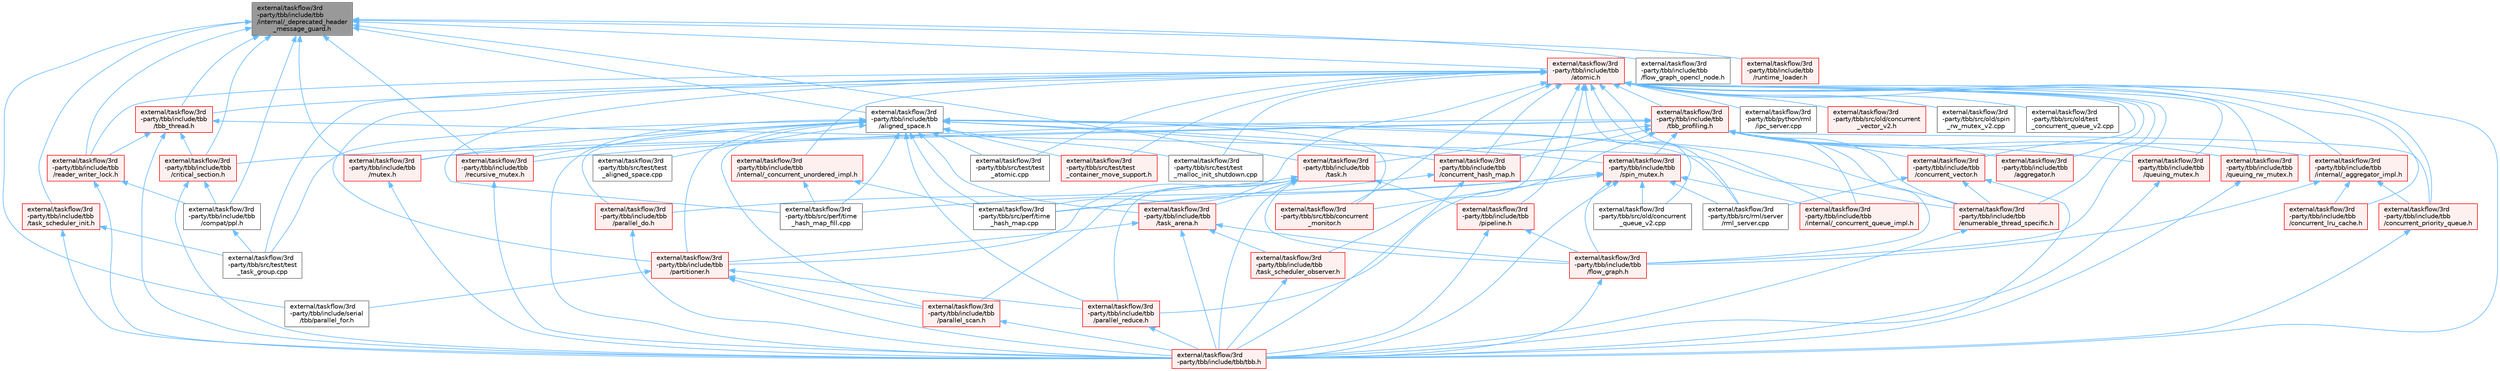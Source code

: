 digraph "external/taskflow/3rd-party/tbb/include/tbb/internal/_deprecated_header_message_guard.h"
{
 // LATEX_PDF_SIZE
  bgcolor="transparent";
  edge [fontname=Helvetica,fontsize=10,labelfontname=Helvetica,labelfontsize=10];
  node [fontname=Helvetica,fontsize=10,shape=box,height=0.2,width=0.4];
  Node1 [id="Node000001",label="external/taskflow/3rd\l-party/tbb/include/tbb\l/internal/_deprecated_header\l_message_guard.h",height=0.2,width=0.4,color="gray40", fillcolor="grey60", style="filled", fontcolor="black",tooltip=" "];
  Node1 -> Node2 [id="edge140_Node000001_Node000002",dir="back",color="steelblue1",style="solid",tooltip=" "];
  Node2 [id="Node000002",label="external/taskflow/3rd\l-party/tbb/include/serial\l/tbb/parallel_for.h",height=0.2,width=0.4,color="grey40", fillcolor="white", style="filled",URL="$serial_2tbb_2parallel__for_8h.html",tooltip=" "];
  Node1 -> Node3 [id="edge141_Node000001_Node000003",dir="back",color="steelblue1",style="solid",tooltip=" "];
  Node3 [id="Node000003",label="external/taskflow/3rd\l-party/tbb/include/tbb\l/aligned_space.h",height=0.2,width=0.4,color="grey40", fillcolor="white", style="filled",URL="$aligned__space_8h.html",tooltip=" "];
  Node3 -> Node4 [id="edge142_Node000003_Node000004",dir="back",color="steelblue1",style="solid",tooltip=" "];
  Node4 [id="Node000004",label="external/taskflow/3rd\l-party/tbb/include/tbb\l/concurrent_hash_map.h",height=0.2,width=0.4,color="red", fillcolor="#FFF0F0", style="filled",URL="$concurrent__hash__map_8h.html",tooltip=" "];
  Node4 -> Node7 [id="edge143_Node000004_Node000007",dir="back",color="steelblue1",style="solid",tooltip=" "];
  Node7 [id="Node000007",label="external/taskflow/3rd\l-party/tbb/include/tbb/tbb.h",height=0.2,width=0.4,color="red", fillcolor="#FFF0F0", style="filled",URL="$tbb_8h.html",tooltip=" "];
  Node4 -> Node10 [id="edge144_Node000004_Node000010",dir="back",color="steelblue1",style="solid",tooltip=" "];
  Node10 [id="Node000010",label="external/taskflow/3rd\l-party/tbb/src/perf/time\l_hash_map.cpp",height=0.2,width=0.4,color="grey40", fillcolor="white", style="filled",URL="$time__hash__map_8cpp.html",tooltip=" "];
  Node3 -> Node13 [id="edge145_Node000003_Node000013",dir="back",color="steelblue1",style="solid",tooltip=" "];
  Node13 [id="Node000013",label="external/taskflow/3rd\l-party/tbb/include/tbb\l/enumerable_thread_specific.h",height=0.2,width=0.4,color="red", fillcolor="#FFF0F0", style="filled",URL="$enumerable__thread__specific_8h.html",tooltip=" "];
  Node13 -> Node7 [id="edge146_Node000013_Node000007",dir="back",color="steelblue1",style="solid",tooltip=" "];
  Node3 -> Node40 [id="edge147_Node000003_Node000040",dir="back",color="steelblue1",style="solid",tooltip=" "];
  Node40 [id="Node000040",label="external/taskflow/3rd\l-party/tbb/include/tbb\l/mutex.h",height=0.2,width=0.4,color="red", fillcolor="#FFF0F0", style="filled",URL="$mutex_8h.html",tooltip=" "];
  Node40 -> Node7 [id="edge148_Node000040_Node000007",dir="back",color="steelblue1",style="solid",tooltip=" "];
  Node3 -> Node76 [id="edge149_Node000003_Node000076",dir="back",color="steelblue1",style="solid",tooltip=" "];
  Node76 [id="Node000076",label="external/taskflow/3rd\l-party/tbb/include/tbb\l/parallel_do.h",height=0.2,width=0.4,color="red", fillcolor="#FFF0F0", style="filled",URL="$parallel__do_8h.html",tooltip=" "];
  Node76 -> Node7 [id="edge150_Node000076_Node000007",dir="back",color="steelblue1",style="solid",tooltip=" "];
  Node3 -> Node82 [id="edge151_Node000003_Node000082",dir="back",color="steelblue1",style="solid",tooltip=" "];
  Node82 [id="Node000082",label="external/taskflow/3rd\l-party/tbb/include/tbb\l/parallel_reduce.h",height=0.2,width=0.4,color="red", fillcolor="#FFF0F0", style="filled",URL="$parallel__reduce_8h.html",tooltip=" "];
  Node82 -> Node7 [id="edge152_Node000082_Node000007",dir="back",color="steelblue1",style="solid",tooltip=" "];
  Node3 -> Node89 [id="edge153_Node000003_Node000089",dir="back",color="steelblue1",style="solid",tooltip=" "];
  Node89 [id="Node000089",label="external/taskflow/3rd\l-party/tbb/include/tbb\l/parallel_scan.h",height=0.2,width=0.4,color="red", fillcolor="#FFF0F0", style="filled",URL="$parallel__scan_8h.html",tooltip=" "];
  Node89 -> Node7 [id="edge154_Node000089_Node000007",dir="back",color="steelblue1",style="solid",tooltip=" "];
  Node3 -> Node92 [id="edge155_Node000003_Node000092",dir="back",color="steelblue1",style="solid",tooltip=" "];
  Node92 [id="Node000092",label="external/taskflow/3rd\l-party/tbb/include/tbb\l/partitioner.h",height=0.2,width=0.4,color="red", fillcolor="#FFF0F0", style="filled",URL="$partitioner_8h.html",tooltip=" "];
  Node92 -> Node2 [id="edge156_Node000092_Node000002",dir="back",color="steelblue1",style="solid",tooltip=" "];
  Node92 -> Node82 [id="edge157_Node000092_Node000082",dir="back",color="steelblue1",style="solid",tooltip=" "];
  Node92 -> Node89 [id="edge158_Node000092_Node000089",dir="back",color="steelblue1",style="solid",tooltip=" "];
  Node92 -> Node7 [id="edge159_Node000092_Node000007",dir="back",color="steelblue1",style="solid",tooltip=" "];
  Node3 -> Node104 [id="edge160_Node000003_Node000104",dir="back",color="steelblue1",style="solid",tooltip=" "];
  Node104 [id="Node000104",label="external/taskflow/3rd\l-party/tbb/include/tbb\l/recursive_mutex.h",height=0.2,width=0.4,color="red", fillcolor="#FFF0F0", style="filled",URL="$recursive__mutex_8h.html",tooltip=" "];
  Node104 -> Node7 [id="edge161_Node000104_Node000007",dir="back",color="steelblue1",style="solid",tooltip=" "];
  Node3 -> Node106 [id="edge162_Node000003_Node000106",dir="back",color="steelblue1",style="solid",tooltip=" "];
  Node106 [id="Node000106",label="external/taskflow/3rd\l-party/tbb/include/tbb\l/spin_mutex.h",height=0.2,width=0.4,color="red", fillcolor="#FFF0F0", style="filled",URL="$external_2taskflow_23rd-party_2tbb_2include_2tbb_2spin__mutex_8h.html",tooltip=" "];
  Node106 -> Node111 [id="edge163_Node000106_Node000111",dir="back",color="steelblue1",style="solid",tooltip=" "];
  Node111 [id="Node000111",label="external/taskflow/3rd\l-party/tbb/include/tbb\l/flow_graph.h",height=0.2,width=0.4,color="red", fillcolor="#FFF0F0", style="filled",URL="$flow__graph_8h.html",tooltip="The graph related classes and functions"];
  Node111 -> Node7 [id="edge164_Node000111_Node000007",dir="back",color="steelblue1",style="solid",tooltip=" "];
  Node106 -> Node134 [id="edge165_Node000106_Node000134",dir="back",color="steelblue1",style="solid",tooltip=" "];
  Node134 [id="Node000134",label="external/taskflow/3rd\l-party/tbb/include/tbb\l/internal/_concurrent_queue_impl.h",height=0.2,width=0.4,color="red", fillcolor="#FFF0F0", style="filled",URL="$__concurrent__queue__impl_8h.html",tooltip=" "];
  Node106 -> Node7 [id="edge166_Node000106_Node000007",dir="back",color="steelblue1",style="solid",tooltip=" "];
  Node106 -> Node138 [id="edge167_Node000106_Node000138",dir="back",color="steelblue1",style="solid",tooltip=" "];
  Node138 [id="Node000138",label="external/taskflow/3rd\l-party/tbb/src/old/concurrent\l_queue_v2.cpp",height=0.2,width=0.4,color="grey40", fillcolor="white", style="filled",URL="$concurrent__queue__v2_8cpp.html",tooltip=" "];
  Node106 -> Node10 [id="edge168_Node000106_Node000010",dir="back",color="steelblue1",style="solid",tooltip=" "];
  Node106 -> Node142 [id="edge169_Node000106_Node000142",dir="back",color="steelblue1",style="solid",tooltip=" "];
  Node142 [id="Node000142",label="external/taskflow/3rd\l-party/tbb/src/perf/time\l_hash_map_fill.cpp",height=0.2,width=0.4,color="grey40", fillcolor="white", style="filled",URL="$time__hash__map__fill_8cpp.html",tooltip=" "];
  Node106 -> Node144 [id="edge170_Node000106_Node000144",dir="back",color="steelblue1",style="solid",tooltip=" "];
  Node144 [id="Node000144",label="external/taskflow/3rd\l-party/tbb/src/rml/server\l/rml_server.cpp",height=0.2,width=0.4,color="grey40", fillcolor="white", style="filled",URL="$rml__server_8cpp.html",tooltip=" "];
  Node106 -> Node145 [id="edge171_Node000106_Node000145",dir="back",color="steelblue1",style="solid",tooltip=" "];
  Node145 [id="Node000145",label="external/taskflow/3rd\l-party/tbb/src/tbb/concurrent\l_monitor.h",height=0.2,width=0.4,color="red", fillcolor="#FFF0F0", style="filled",URL="$concurrent__monitor_8h.html",tooltip=" "];
  Node3 -> Node168 [id="edge172_Node000003_Node000168",dir="back",color="steelblue1",style="solid",tooltip=" "];
  Node168 [id="Node000168",label="external/taskflow/3rd\l-party/tbb/include/tbb\l/task_arena.h",height=0.2,width=0.4,color="red", fillcolor="#FFF0F0", style="filled",URL="$task__arena_8h.html",tooltip=" "];
  Node168 -> Node111 [id="edge173_Node000168_Node000111",dir="back",color="steelblue1",style="solid",tooltip=" "];
  Node168 -> Node92 [id="edge174_Node000168_Node000092",dir="back",color="steelblue1",style="solid",tooltip=" "];
  Node168 -> Node174 [id="edge175_Node000168_Node000174",dir="back",color="steelblue1",style="solid",tooltip=" "];
  Node174 [id="Node000174",label="external/taskflow/3rd\l-party/tbb/include/tbb\l/task_scheduler_observer.h",height=0.2,width=0.4,color="red", fillcolor="#FFF0F0", style="filled",URL="$task__scheduler__observer_8h.html",tooltip=" "];
  Node174 -> Node7 [id="edge176_Node000174_Node000007",dir="back",color="steelblue1",style="solid",tooltip=" "];
  Node168 -> Node7 [id="edge177_Node000168_Node000007",dir="back",color="steelblue1",style="solid",tooltip=" "];
  Node3 -> Node7 [id="edge178_Node000003_Node000007",dir="back",color="steelblue1",style="solid",tooltip=" "];
  Node3 -> Node10 [id="edge179_Node000003_Node000010",dir="back",color="steelblue1",style="solid",tooltip=" "];
  Node3 -> Node142 [id="edge180_Node000003_Node000142",dir="back",color="steelblue1",style="solid",tooltip=" "];
  Node3 -> Node144 [id="edge181_Node000003_Node000144",dir="back",color="steelblue1",style="solid",tooltip=" "];
  Node3 -> Node145 [id="edge182_Node000003_Node000145",dir="back",color="steelblue1",style="solid",tooltip=" "];
  Node3 -> Node179 [id="edge183_Node000003_Node000179",dir="back",color="steelblue1",style="solid",tooltip=" "];
  Node179 [id="Node000179",label="external/taskflow/3rd\l-party/tbb/src/test/test\l_aligned_space.cpp",height=0.2,width=0.4,color="grey40", fillcolor="white", style="filled",URL="$test__aligned__space_8cpp.html",tooltip=" "];
  Node3 -> Node180 [id="edge184_Node000003_Node000180",dir="back",color="steelblue1",style="solid",tooltip=" "];
  Node180 [id="Node000180",label="external/taskflow/3rd\l-party/tbb/src/test/test\l_atomic.cpp",height=0.2,width=0.4,color="grey40", fillcolor="white", style="filled",URL="$test__atomic_8cpp.html",tooltip=" "];
  Node3 -> Node181 [id="edge185_Node000003_Node000181",dir="back",color="steelblue1",style="solid",tooltip=" "];
  Node181 [id="Node000181",label="external/taskflow/3rd\l-party/tbb/src/test/test\l_container_move_support.h",height=0.2,width=0.4,color="red", fillcolor="#FFF0F0", style="filled",URL="$test__container__move__support_8h.html",tooltip=" "];
  Node3 -> Node189 [id="edge186_Node000003_Node000189",dir="back",color="steelblue1",style="solid",tooltip=" "];
  Node189 [id="Node000189",label="external/taskflow/3rd\l-party/tbb/src/test/test\l_malloc_init_shutdown.cpp",height=0.2,width=0.4,color="grey40", fillcolor="white", style="filled",URL="$test__malloc__init__shutdown_8cpp.html",tooltip=" "];
  Node3 -> Node21 [id="edge187_Node000003_Node000021",dir="back",color="steelblue1",style="solid",tooltip=" "];
  Node21 [id="Node000021",label="external/taskflow/3rd\l-party/tbb/src/test/test\l_task_group.cpp",height=0.2,width=0.4,color="grey40", fillcolor="white", style="filled",URL="$test__task__group_8cpp.html",tooltip=" "];
  Node1 -> Node190 [id="edge188_Node000001_Node000190",dir="back",color="steelblue1",style="solid",tooltip=" "];
  Node190 [id="Node000190",label="external/taskflow/3rd\l-party/tbb/include/tbb\l/atomic.h",height=0.2,width=0.4,color="red", fillcolor="#FFF0F0", style="filled",URL="$external_2taskflow_23rd-party_2tbb_2include_2tbb_2atomic_8h.html",tooltip=" "];
  Node190 -> Node191 [id="edge189_Node000190_Node000191",dir="back",color="steelblue1",style="solid",tooltip=" "];
  Node191 [id="Node000191",label="external/taskflow/3rd\l-party/tbb/include/tbb\l/aggregator.h",height=0.2,width=0.4,color="red", fillcolor="#FFF0F0", style="filled",URL="$aggregator_8h.html",tooltip=" "];
  Node190 -> Node4 [id="edge190_Node000190_Node000004",dir="back",color="steelblue1",style="solid",tooltip=" "];
  Node190 -> Node193 [id="edge191_Node000190_Node000193",dir="back",color="steelblue1",style="solid",tooltip=" "];
  Node193 [id="Node000193",label="external/taskflow/3rd\l-party/tbb/include/tbb\l/concurrent_lru_cache.h",height=0.2,width=0.4,color="red", fillcolor="#FFF0F0", style="filled",URL="$concurrent__lru__cache_8h.html",tooltip=" "];
  Node190 -> Node195 [id="edge192_Node000190_Node000195",dir="back",color="steelblue1",style="solid",tooltip=" "];
  Node195 [id="Node000195",label="external/taskflow/3rd\l-party/tbb/include/tbb\l/concurrent_priority_queue.h",height=0.2,width=0.4,color="red", fillcolor="#FFF0F0", style="filled",URL="$concurrent__priority__queue_8h.html",tooltip=" "];
  Node195 -> Node7 [id="edge193_Node000195_Node000007",dir="back",color="steelblue1",style="solid",tooltip=" "];
  Node190 -> Node196 [id="edge194_Node000190_Node000196",dir="back",color="steelblue1",style="solid",tooltip=" "];
  Node196 [id="Node000196",label="external/taskflow/3rd\l-party/tbb/include/tbb\l/concurrent_vector.h",height=0.2,width=0.4,color="red", fillcolor="#FFF0F0", style="filled",URL="$concurrent__vector_8h.html",tooltip=" "];
  Node196 -> Node13 [id="edge195_Node000196_Node000013",dir="back",color="steelblue1",style="solid",tooltip=" "];
  Node196 -> Node7 [id="edge196_Node000196_Node000007",dir="back",color="steelblue1",style="solid",tooltip=" "];
  Node196 -> Node144 [id="edge197_Node000196_Node000144",dir="back",color="steelblue1",style="solid",tooltip=" "];
  Node190 -> Node13 [id="edge198_Node000190_Node000013",dir="back",color="steelblue1",style="solid",tooltip=" "];
  Node190 -> Node111 [id="edge199_Node000190_Node000111",dir="back",color="steelblue1",style="solid",tooltip=" "];
  Node190 -> Node198 [id="edge200_Node000190_Node000198",dir="back",color="steelblue1",style="solid",tooltip=" "];
  Node198 [id="Node000198",label="external/taskflow/3rd\l-party/tbb/include/tbb\l/internal/_aggregator_impl.h",height=0.2,width=0.4,color="red", fillcolor="#FFF0F0", style="filled",URL="$__aggregator__impl_8h.html",tooltip=" "];
  Node198 -> Node193 [id="edge201_Node000198_Node000193",dir="back",color="steelblue1",style="solid",tooltip=" "];
  Node198 -> Node195 [id="edge202_Node000198_Node000195",dir="back",color="steelblue1",style="solid",tooltip=" "];
  Node198 -> Node111 [id="edge203_Node000198_Node000111",dir="back",color="steelblue1",style="solid",tooltip=" "];
  Node190 -> Node134 [id="edge204_Node000190_Node000134",dir="back",color="steelblue1",style="solid",tooltip=" "];
  Node190 -> Node208 [id="edge205_Node000190_Node000208",dir="back",color="steelblue1",style="solid",tooltip=" "];
  Node208 [id="Node000208",label="external/taskflow/3rd\l-party/tbb/include/tbb\l/internal/_concurrent_unordered_impl.h",height=0.2,width=0.4,color="red", fillcolor="#FFF0F0", style="filled",URL="$__concurrent__unordered__impl_8h.html",tooltip=" "];
  Node208 -> Node10 [id="edge206_Node000208_Node000010",dir="back",color="steelblue1",style="solid",tooltip=" "];
  Node208 -> Node142 [id="edge207_Node000208_Node000142",dir="back",color="steelblue1",style="solid",tooltip=" "];
  Node190 -> Node92 [id="edge208_Node000190_Node000092",dir="back",color="steelblue1",style="solid",tooltip=" "];
  Node190 -> Node211 [id="edge209_Node000190_Node000211",dir="back",color="steelblue1",style="solid",tooltip=" "];
  Node211 [id="Node000211",label="external/taskflow/3rd\l-party/tbb/include/tbb\l/pipeline.h",height=0.2,width=0.4,color="red", fillcolor="#FFF0F0", style="filled",URL="$pipeline_8h.html",tooltip=" "];
  Node211 -> Node111 [id="edge210_Node000211_Node000111",dir="back",color="steelblue1",style="solid",tooltip=" "];
  Node211 -> Node7 [id="edge211_Node000211_Node000007",dir="back",color="steelblue1",style="solid",tooltip=" "];
  Node190 -> Node216 [id="edge212_Node000190_Node000216",dir="back",color="steelblue1",style="solid",tooltip=" "];
  Node216 [id="Node000216",label="external/taskflow/3rd\l-party/tbb/include/tbb\l/queuing_mutex.h",height=0.2,width=0.4,color="red", fillcolor="#FFF0F0", style="filled",URL="$queuing__mutex_8h.html",tooltip=" "];
  Node216 -> Node7 [id="edge213_Node000216_Node000007",dir="back",color="steelblue1",style="solid",tooltip=" "];
  Node190 -> Node218 [id="edge214_Node000190_Node000218",dir="back",color="steelblue1",style="solid",tooltip=" "];
  Node218 [id="Node000218",label="external/taskflow/3rd\l-party/tbb/include/tbb\l/queuing_rw_mutex.h",height=0.2,width=0.4,color="red", fillcolor="#FFF0F0", style="filled",URL="$queuing__rw__mutex_8h.html",tooltip=" "];
  Node218 -> Node7 [id="edge215_Node000218_Node000007",dir="back",color="steelblue1",style="solid",tooltip=" "];
  Node190 -> Node221 [id="edge216_Node000190_Node000221",dir="back",color="steelblue1",style="solid",tooltip=" "];
  Node221 [id="Node000221",label="external/taskflow/3rd\l-party/tbb/include/tbb\l/reader_writer_lock.h",height=0.2,width=0.4,color="red", fillcolor="#FFF0F0", style="filled",URL="$reader__writer__lock_8h.html",tooltip=" "];
  Node221 -> Node20 [id="edge217_Node000221_Node000020",dir="back",color="steelblue1",style="solid",tooltip=" "];
  Node20 [id="Node000020",label="external/taskflow/3rd\l-party/tbb/include/tbb\l/compat/ppl.h",height=0.2,width=0.4,color="grey40", fillcolor="white", style="filled",URL="$ppl_8h.html",tooltip=" "];
  Node20 -> Node21 [id="edge218_Node000020_Node000021",dir="back",color="steelblue1",style="solid",tooltip=" "];
  Node221 -> Node7 [id="edge219_Node000221_Node000007",dir="back",color="steelblue1",style="solid",tooltip=" "];
  Node190 -> Node174 [id="edge220_Node000190_Node000174",dir="back",color="steelblue1",style="solid",tooltip=" "];
  Node190 -> Node7 [id="edge221_Node000190_Node000007",dir="back",color="steelblue1",style="solid",tooltip=" "];
  Node190 -> Node224 [id="edge222_Node000190_Node000224",dir="back",color="steelblue1",style="solid",tooltip=" "];
  Node224 [id="Node000224",label="external/taskflow/3rd\l-party/tbb/include/tbb\l/tbb_profiling.h",height=0.2,width=0.4,color="red", fillcolor="#FFF0F0", style="filled",URL="$tbb__profiling_8h.html",tooltip=" "];
  Node224 -> Node191 [id="edge223_Node000224_Node000191",dir="back",color="steelblue1",style="solid",tooltip=" "];
  Node224 -> Node4 [id="edge224_Node000224_Node000004",dir="back",color="steelblue1",style="solid",tooltip=" "];
  Node224 -> Node195 [id="edge225_Node000224_Node000195",dir="back",color="steelblue1",style="solid",tooltip=" "];
  Node224 -> Node196 [id="edge226_Node000224_Node000196",dir="back",color="steelblue1",style="solid",tooltip=" "];
  Node224 -> Node225 [id="edge227_Node000224_Node000225",dir="back",color="steelblue1",style="solid",tooltip=" "];
  Node225 [id="Node000225",label="external/taskflow/3rd\l-party/tbb/include/tbb\l/critical_section.h",height=0.2,width=0.4,color="red", fillcolor="#FFF0F0", style="filled",URL="$critical__section_8h.html",tooltip=" "];
  Node225 -> Node20 [id="edge228_Node000225_Node000020",dir="back",color="steelblue1",style="solid",tooltip=" "];
  Node225 -> Node7 [id="edge229_Node000225_Node000007",dir="back",color="steelblue1",style="solid",tooltip=" "];
  Node224 -> Node13 [id="edge230_Node000224_Node000013",dir="back",color="steelblue1",style="solid",tooltip=" "];
  Node224 -> Node111 [id="edge231_Node000224_Node000111",dir="back",color="steelblue1",style="solid",tooltip=" "];
  Node224 -> Node198 [id="edge232_Node000224_Node000198",dir="back",color="steelblue1",style="solid",tooltip=" "];
  Node224 -> Node134 [id="edge233_Node000224_Node000134",dir="back",color="steelblue1",style="solid",tooltip=" "];
  Node224 -> Node40 [id="edge234_Node000224_Node000040",dir="back",color="steelblue1",style="solid",tooltip=" "];
  Node224 -> Node82 [id="edge235_Node000224_Node000082",dir="back",color="steelblue1",style="solid",tooltip=" "];
  Node224 -> Node216 [id="edge236_Node000224_Node000216",dir="back",color="steelblue1",style="solid",tooltip=" "];
  Node224 -> Node218 [id="edge237_Node000224_Node000218",dir="back",color="steelblue1",style="solid",tooltip=" "];
  Node224 -> Node104 [id="edge238_Node000224_Node000104",dir="back",color="steelblue1",style="solid",tooltip=" "];
  Node224 -> Node106 [id="edge239_Node000224_Node000106",dir="back",color="steelblue1",style="solid",tooltip=" "];
  Node224 -> Node233 [id="edge240_Node000224_Node000233",dir="back",color="steelblue1",style="solid",tooltip=" "];
  Node233 [id="Node000233",label="external/taskflow/3rd\l-party/tbb/include/tbb\l/task.h",height=0.2,width=0.4,color="red", fillcolor="#FFF0F0", style="filled",URL="$task_8h.html",tooltip=" "];
  Node233 -> Node111 [id="edge241_Node000233_Node000111",dir="back",color="steelblue1",style="solid",tooltip=" "];
  Node233 -> Node76 [id="edge242_Node000233_Node000076",dir="back",color="steelblue1",style="solid",tooltip=" "];
  Node233 -> Node82 [id="edge243_Node000233_Node000082",dir="back",color="steelblue1",style="solid",tooltip=" "];
  Node233 -> Node89 [id="edge244_Node000233_Node000089",dir="back",color="steelblue1",style="solid",tooltip=" "];
  Node233 -> Node92 [id="edge245_Node000233_Node000092",dir="back",color="steelblue1",style="solid",tooltip=" "];
  Node233 -> Node211 [id="edge246_Node000233_Node000211",dir="back",color="steelblue1",style="solid",tooltip=" "];
  Node233 -> Node168 [id="edge247_Node000233_Node000168",dir="back",color="steelblue1",style="solid",tooltip=" "];
  Node233 -> Node7 [id="edge248_Node000233_Node000007",dir="back",color="steelblue1",style="solid",tooltip=" "];
  Node190 -> Node261 [id="edge249_Node000190_Node000261",dir="back",color="steelblue1",style="solid",tooltip=" "];
  Node261 [id="Node000261",label="external/taskflow/3rd\l-party/tbb/include/tbb\l/tbb_thread.h",height=0.2,width=0.4,color="red", fillcolor="#FFF0F0", style="filled",URL="$tbb__thread_8h.html",tooltip=" "];
  Node261 -> Node225 [id="edge250_Node000261_Node000225",dir="back",color="steelblue1",style="solid",tooltip=" "];
  Node261 -> Node13 [id="edge251_Node000261_Node000013",dir="back",color="steelblue1",style="solid",tooltip=" "];
  Node261 -> Node221 [id="edge252_Node000261_Node000221",dir="back",color="steelblue1",style="solid",tooltip=" "];
  Node261 -> Node7 [id="edge253_Node000261_Node000007",dir="back",color="steelblue1",style="solid",tooltip=" "];
  Node190 -> Node159 [id="edge254_Node000190_Node000159",dir="back",color="steelblue1",style="solid",tooltip=" "];
  Node159 [id="Node000159",label="external/taskflow/3rd\l-party/tbb/python/rml\l/ipc_server.cpp",height=0.2,width=0.4,color="grey40", fillcolor="white", style="filled",URL="$ipc__server_8cpp.html",tooltip=" "];
  Node190 -> Node138 [id="edge255_Node000190_Node000138",dir="back",color="steelblue1",style="solid",tooltip=" "];
  Node190 -> Node265 [id="edge256_Node000190_Node000265",dir="back",color="steelblue1",style="solid",tooltip=" "];
  Node265 [id="Node000265",label="external/taskflow/3rd\l-party/tbb/src/old/concurrent\l_vector_v2.h",height=0.2,width=0.4,color="red", fillcolor="#FFF0F0", style="filled",URL="$concurrent__vector__v2_8h.html",tooltip=" "];
  Node190 -> Node267 [id="edge257_Node000190_Node000267",dir="back",color="steelblue1",style="solid",tooltip=" "];
  Node267 [id="Node000267",label="external/taskflow/3rd\l-party/tbb/src/old/spin\l_rw_mutex_v2.cpp",height=0.2,width=0.4,color="grey40", fillcolor="white", style="filled",URL="$spin__rw__mutex__v2_8cpp.html",tooltip=" "];
  Node190 -> Node268 [id="edge258_Node000190_Node000268",dir="back",color="steelblue1",style="solid",tooltip=" "];
  Node268 [id="Node000268",label="external/taskflow/3rd\l-party/tbb/src/old/test\l_concurrent_queue_v2.cpp",height=0.2,width=0.4,color="grey40", fillcolor="white", style="filled",URL="$test__concurrent__queue__v2_8cpp.html",tooltip=" "];
  Node190 -> Node10 [id="edge259_Node000190_Node000010",dir="back",color="steelblue1",style="solid",tooltip=" "];
  Node190 -> Node142 [id="edge260_Node000190_Node000142",dir="back",color="steelblue1",style="solid",tooltip=" "];
  Node190 -> Node144 [id="edge261_Node000190_Node000144",dir="back",color="steelblue1",style="solid",tooltip=" "];
  Node190 -> Node145 [id="edge262_Node000190_Node000145",dir="back",color="steelblue1",style="solid",tooltip=" "];
  Node190 -> Node180 [id="edge263_Node000190_Node000180",dir="back",color="steelblue1",style="solid",tooltip=" "];
  Node190 -> Node181 [id="edge264_Node000190_Node000181",dir="back",color="steelblue1",style="solid",tooltip=" "];
  Node190 -> Node189 [id="edge265_Node000190_Node000189",dir="back",color="steelblue1",style="solid",tooltip=" "];
  Node190 -> Node21 [id="edge266_Node000190_Node000021",dir="back",color="steelblue1",style="solid",tooltip=" "];
  Node1 -> Node20 [id="edge267_Node000001_Node000020",dir="back",color="steelblue1",style="solid",tooltip=" "];
  Node1 -> Node225 [id="edge268_Node000001_Node000225",dir="back",color="steelblue1",style="solid",tooltip=" "];
  Node1 -> Node303 [id="edge269_Node000001_Node000303",dir="back",color="steelblue1",style="solid",tooltip=" "];
  Node303 [id="Node000303",label="external/taskflow/3rd\l-party/tbb/include/tbb\l/flow_graph_opencl_node.h",height=0.2,width=0.4,color="grey40", fillcolor="white", style="filled",URL="$flow__graph__opencl__node_8h.html",tooltip=" "];
  Node1 -> Node40 [id="edge270_Node000001_Node000040",dir="back",color="steelblue1",style="solid",tooltip=" "];
  Node1 -> Node221 [id="edge271_Node000001_Node000221",dir="back",color="steelblue1",style="solid",tooltip=" "];
  Node1 -> Node104 [id="edge272_Node000001_Node000104",dir="back",color="steelblue1",style="solid",tooltip=" "];
  Node1 -> Node304 [id="edge273_Node000001_Node000304",dir="back",color="steelblue1",style="solid",tooltip=" "];
  Node304 [id="Node000304",label="external/taskflow/3rd\l-party/tbb/include/tbb\l/runtime_loader.h",height=0.2,width=0.4,color="red", fillcolor="#FFF0F0", style="filled",URL="$runtime__loader_8h.html",tooltip=" "];
  Node1 -> Node233 [id="edge274_Node000001_Node000233",dir="back",color="steelblue1",style="solid",tooltip=" "];
  Node1 -> Node306 [id="edge275_Node000001_Node000306",dir="back",color="steelblue1",style="solid",tooltip=" "];
  Node306 [id="Node000306",label="external/taskflow/3rd\l-party/tbb/include/tbb\l/task_scheduler_init.h",height=0.2,width=0.4,color="red", fillcolor="#FFF0F0", style="filled",URL="$task__scheduler__init_8h.html",tooltip=" "];
  Node306 -> Node7 [id="edge276_Node000306_Node000007",dir="back",color="steelblue1",style="solid",tooltip=" "];
  Node306 -> Node21 [id="edge277_Node000306_Node000021",dir="back",color="steelblue1",style="solid",tooltip=" "];
  Node1 -> Node261 [id="edge278_Node000001_Node000261",dir="back",color="steelblue1",style="solid",tooltip=" "];
}
